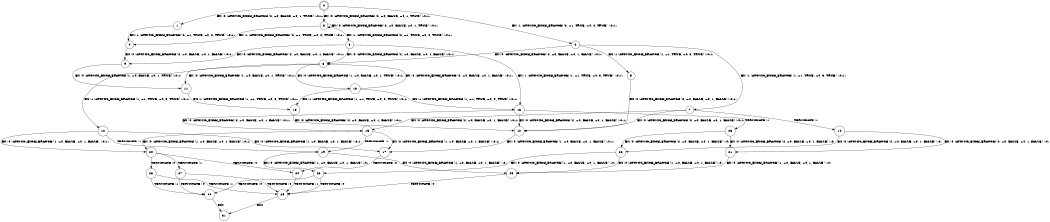 digraph BCG {
size = "7, 10.5";
center = TRUE;
node [shape = circle];
0 [peripheries = 2];
0 -> 1 [label = "EX !0 !ATOMIC_EXCH_BRANCH (2, +0, FALSE, +0, 1, TRUE) !:0:1:"];
0 -> 2 [label = "EX !1 !ATOMIC_EXCH_BRANCH (2, +1, TRUE, +0, 2, TRUE) !:0:1:"];
0 -> 3 [label = "EX !0 !ATOMIC_EXCH_BRANCH (2, +0, FALSE, +0, 1, TRUE) !:0:1:"];
1 -> 4 [label = "EX !1 !ATOMIC_EXCH_BRANCH (2, +1, TRUE, +0, 2, TRUE) !:0:1:"];
2 -> 5 [label = "EX !1 !ATOMIC_EXCH_BRANCH (1, +1, TRUE, +0, 3, TRUE) !:0:1:"];
2 -> 6 [label = "EX !0 !ATOMIC_EXCH_BRANCH (2, +0, FALSE, +0, 1, FALSE) !:0:1:"];
2 -> 7 [label = "EX !1 !ATOMIC_EXCH_BRANCH (1, +1, TRUE, +0, 3, TRUE) !:0:1:"];
3 -> 4 [label = "EX !1 !ATOMIC_EXCH_BRANCH (2, +1, TRUE, +0, 2, TRUE) !:0:1:"];
3 -> 8 [label = "EX !1 !ATOMIC_EXCH_BRANCH (2, +1, TRUE, +0, 2, TRUE) !:0:1:"];
3 -> 3 [label = "EX !0 !ATOMIC_EXCH_BRANCH (2, +0, FALSE, +0, 1, TRUE) !:0:1:"];
4 -> 9 [label = "EX !0 !ATOMIC_EXCH_BRANCH (2, +0, FALSE, +0, 1, FALSE) !:0:1:"];
5 -> 10 [label = "EX !0 !ATOMIC_EXCH_BRANCH (2, +0, FALSE, +0, 1, FALSE) !:0:1:"];
6 -> 11 [label = "EX !0 !ATOMIC_EXCH_BRANCH (1, +0, FALSE, +0, 1, TRUE) !:0:1:"];
6 -> 12 [label = "EX !1 !ATOMIC_EXCH_BRANCH (1, +1, TRUE, +0, 3, TRUE) !:0:1:"];
6 -> 13 [label = "EX !0 !ATOMIC_EXCH_BRANCH (1, +0, FALSE, +0, 1, TRUE) !:0:1:"];
7 -> 10 [label = "EX !0 !ATOMIC_EXCH_BRANCH (2, +0, FALSE, +0, 1, FALSE) !:0:1:"];
7 -> 14 [label = "TERMINATE !1"];
7 -> 15 [label = "EX !0 !ATOMIC_EXCH_BRANCH (2, +0, FALSE, +0, 1, FALSE) !:0:1:"];
8 -> 9 [label = "EX !0 !ATOMIC_EXCH_BRANCH (2, +0, FALSE, +0, 1, FALSE) !:0:1:"];
8 -> 16 [label = "EX !1 !ATOMIC_EXCH_BRANCH (1, +1, TRUE, +0, 3, TRUE) !:0:1:"];
8 -> 6 [label = "EX !0 !ATOMIC_EXCH_BRANCH (2, +0, FALSE, +0, 1, FALSE) !:0:1:"];
9 -> 11 [label = "EX !0 !ATOMIC_EXCH_BRANCH (1, +0, FALSE, +0, 1, TRUE) !:0:1:"];
10 -> 17 [label = "EX !0 !ATOMIC_EXCH_BRANCH (1, +0, FALSE, +0, 1, FALSE) !:0:1:"];
11 -> 18 [label = "EX !1 !ATOMIC_EXCH_BRANCH (1, +1, TRUE, +0, 3, TRUE) !:0:1:"];
12 -> 17 [label = "EX !0 !ATOMIC_EXCH_BRANCH (1, +0, FALSE, +0, 1, FALSE) !:0:1:"];
12 -> 19 [label = "TERMINATE !1"];
12 -> 20 [label = "EX !0 !ATOMIC_EXCH_BRANCH (1, +0, FALSE, +0, 1, FALSE) !:0:1:"];
13 -> 18 [label = "EX !1 !ATOMIC_EXCH_BRANCH (1, +1, TRUE, +0, 3, TRUE) !:0:1:"];
13 -> 16 [label = "EX !1 !ATOMIC_EXCH_BRANCH (1, +1, TRUE, +0, 3, TRUE) !:0:1:"];
13 -> 6 [label = "EX !0 !ATOMIC_EXCH_BRANCH (2, +0, FALSE, +0, 1, FALSE) !:0:1:"];
14 -> 21 [label = "EX !0 !ATOMIC_EXCH_BRANCH (2, +0, FALSE, +0, 1, FALSE) !:0:"];
14 -> 22 [label = "EX !0 !ATOMIC_EXCH_BRANCH (2, +0, FALSE, +0, 1, FALSE) !:0:"];
15 -> 17 [label = "EX !0 !ATOMIC_EXCH_BRANCH (1, +0, FALSE, +0, 1, FALSE) !:0:1:"];
15 -> 19 [label = "TERMINATE !1"];
15 -> 20 [label = "EX !0 !ATOMIC_EXCH_BRANCH (1, +0, FALSE, +0, 1, FALSE) !:0:1:"];
16 -> 10 [label = "EX !0 !ATOMIC_EXCH_BRANCH (2, +0, FALSE, +0, 1, FALSE) !:0:1:"];
16 -> 23 [label = "TERMINATE !1"];
16 -> 15 [label = "EX !0 !ATOMIC_EXCH_BRANCH (2, +0, FALSE, +0, 1, FALSE) !:0:1:"];
17 -> 24 [label = "TERMINATE !0"];
18 -> 10 [label = "EX !0 !ATOMIC_EXCH_BRANCH (2, +0, FALSE, +0, 1, FALSE) !:0:1:"];
19 -> 25 [label = "EX !0 !ATOMIC_EXCH_BRANCH (1, +0, FALSE, +0, 1, FALSE) !:0:"];
19 -> 26 [label = "EX !0 !ATOMIC_EXCH_BRANCH (1, +0, FALSE, +0, 1, FALSE) !:0:"];
20 -> 24 [label = "TERMINATE !0"];
20 -> 27 [label = "TERMINATE !1"];
20 -> 28 [label = "TERMINATE !0"];
21 -> 25 [label = "EX !0 !ATOMIC_EXCH_BRANCH (1, +0, FALSE, +0, 1, FALSE) !:0:"];
22 -> 25 [label = "EX !0 !ATOMIC_EXCH_BRANCH (1, +0, FALSE, +0, 1, FALSE) !:0:"];
22 -> 26 [label = "EX !0 !ATOMIC_EXCH_BRANCH (1, +0, FALSE, +0, 1, FALSE) !:0:"];
23 -> 21 [label = "EX !0 !ATOMIC_EXCH_BRANCH (2, +0, FALSE, +0, 1, FALSE) !:0:"];
23 -> 22 [label = "EX !0 !ATOMIC_EXCH_BRANCH (2, +0, FALSE, +0, 1, FALSE) !:0:"];
24 -> 29 [label = "TERMINATE !1"];
25 -> 29 [label = "TERMINATE !0"];
26 -> 29 [label = "TERMINATE !0"];
26 -> 30 [label = "TERMINATE !0"];
27 -> 29 [label = "TERMINATE !0"];
27 -> 30 [label = "TERMINATE !0"];
28 -> 29 [label = "TERMINATE !1"];
28 -> 30 [label = "TERMINATE !1"];
29 -> 31 [label = "exit"];
30 -> 31 [label = "exit"];
}
